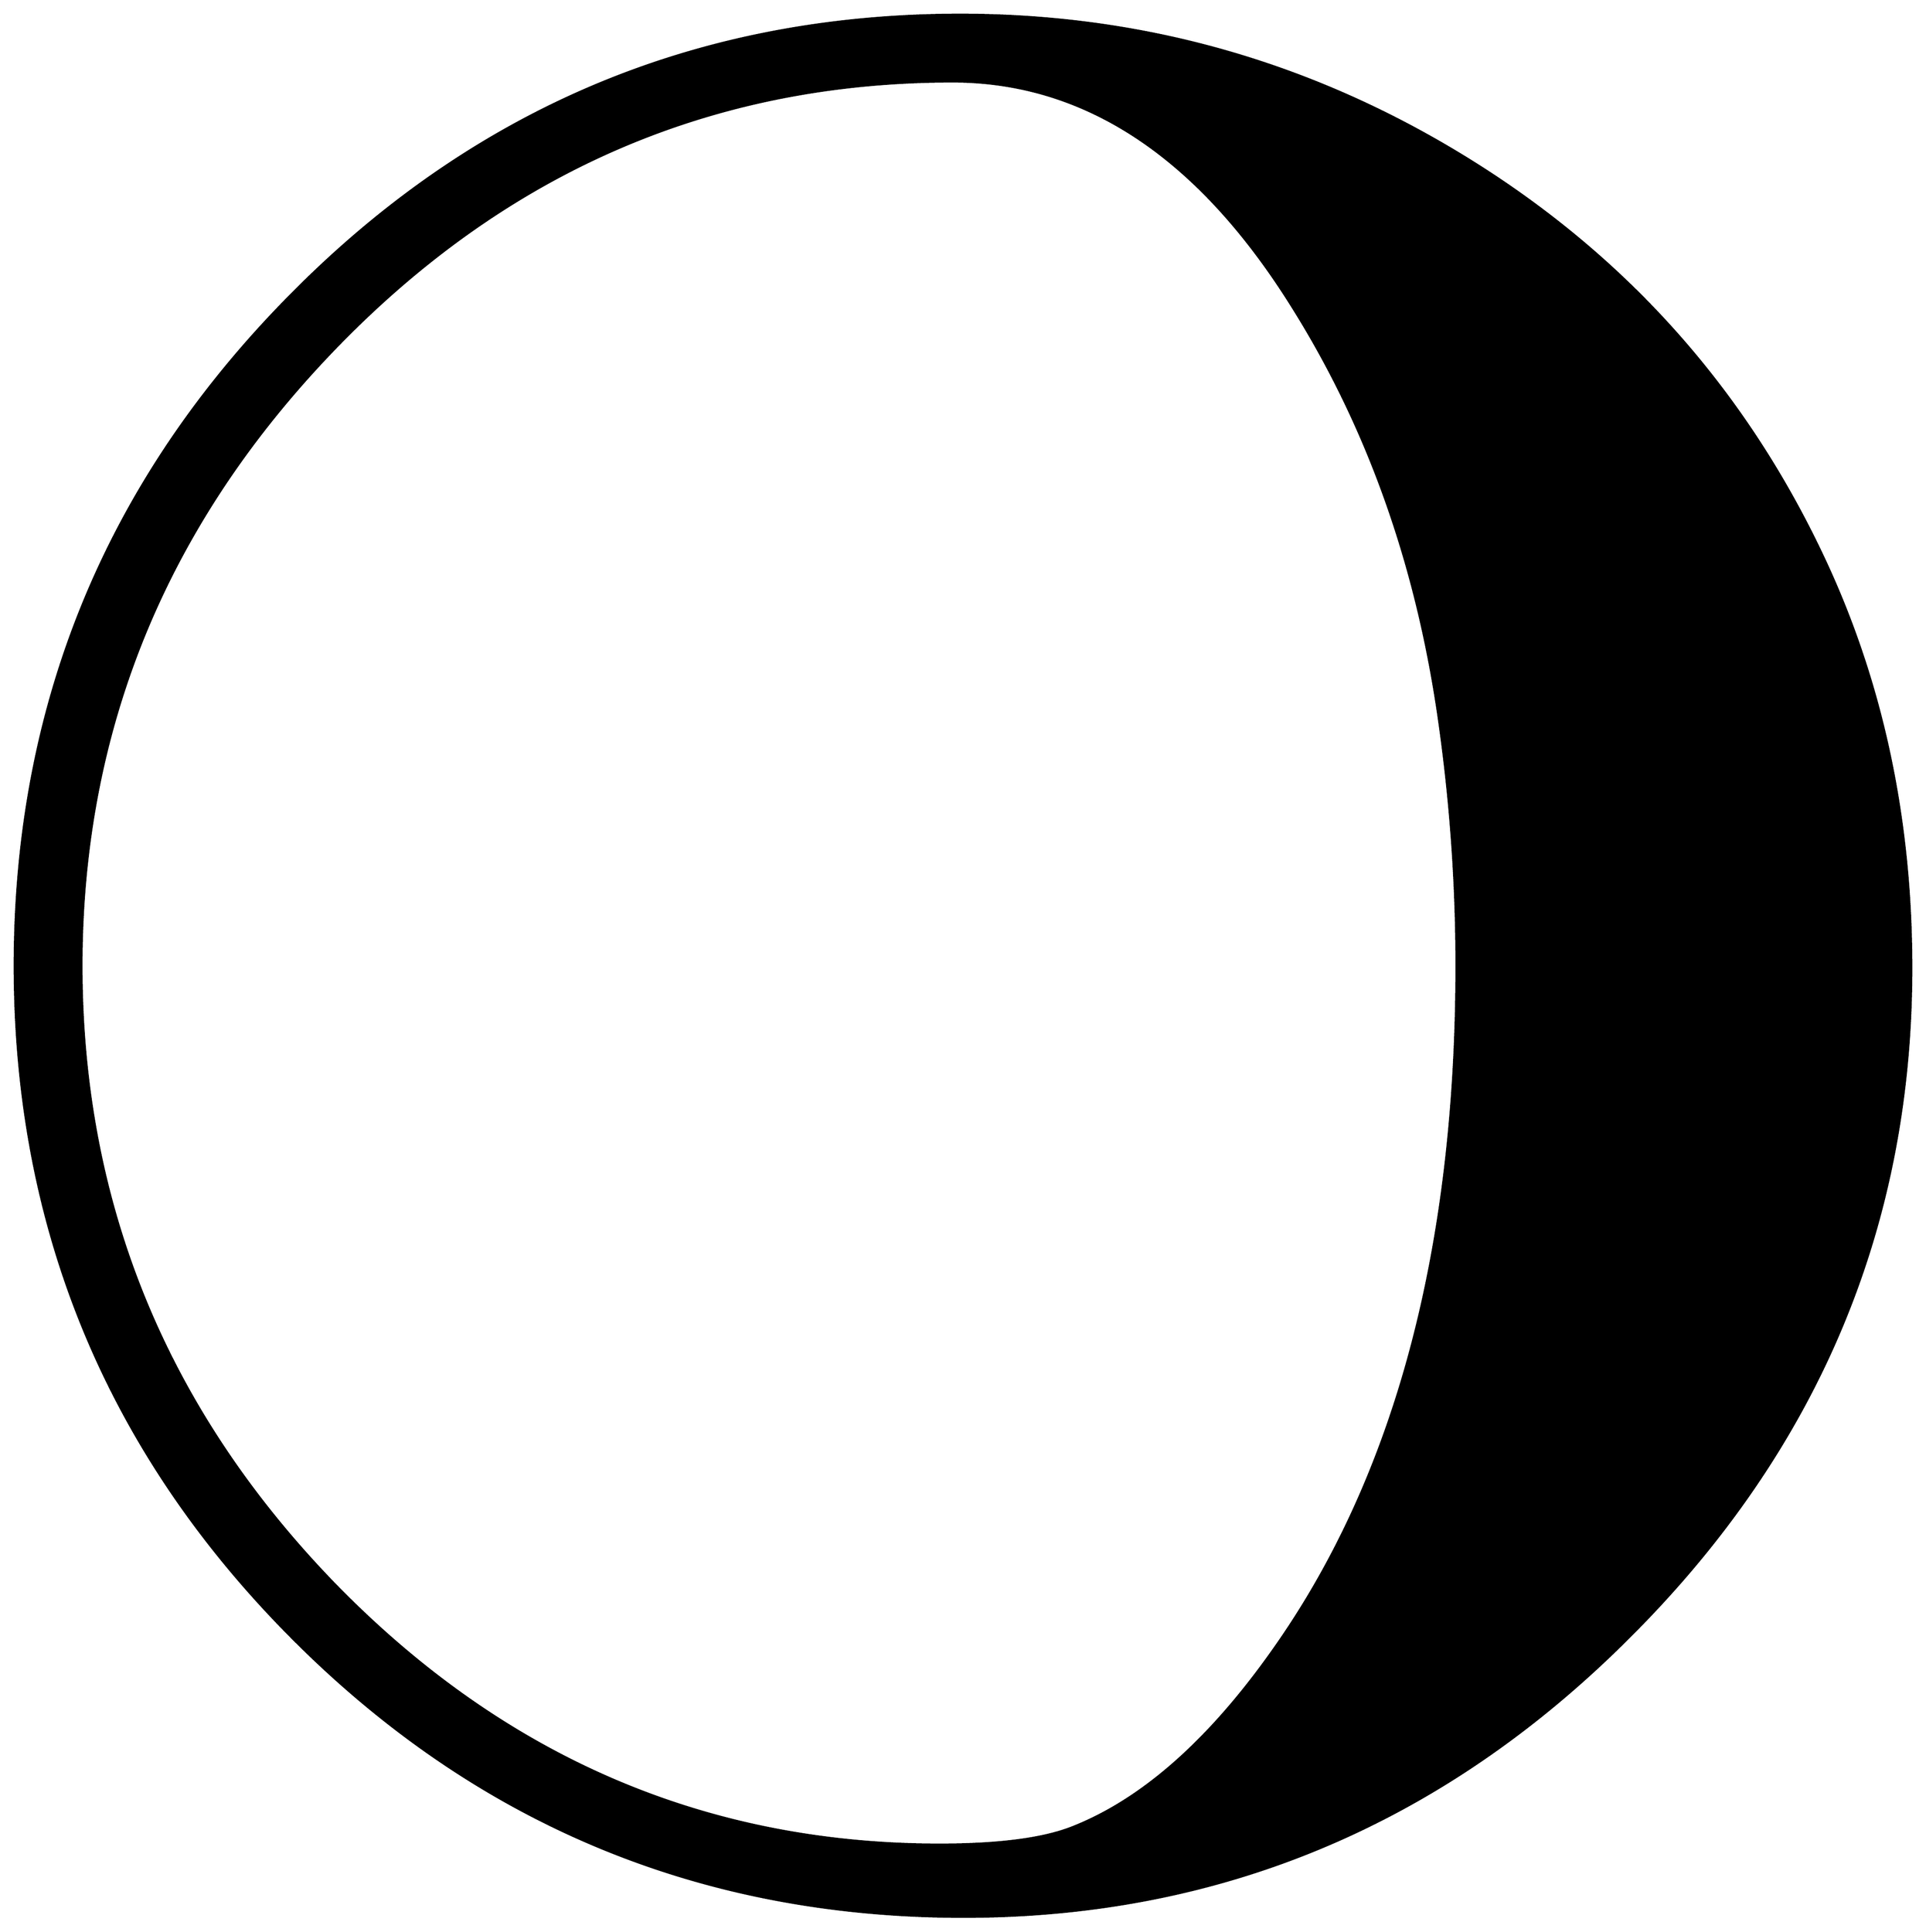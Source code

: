 


\begin{tikzpicture}[y=0.80pt, x=0.80pt, yscale=-1.0, xscale=1.0, inner sep=0pt, outer sep=0pt]
\begin{scope}[shift={(100.0,1755.0)},nonzero rule]
  \path[draw=.,fill=.,line width=1.600pt] (1817.0,-629.0) ..
    controls (1817.0,-393.0) and (1731.333,-189.333) ..
    (1560.0,-18.0) .. controls (1389.333,153.333) and (1186.0,239.0)
    .. (950.0,239.0) .. controls (710.0,239.0) and (505.333,154.0)
    .. (336.0,-16.0) .. controls (166.667,-186.0) and
    (82.0,-391.0) .. (82.0,-631.0) .. controls (82.0,-870.333) and
    (166.333,-1075.0) .. (335.0,-1245.0) .. controls
    (503.667,-1415.667) and (707.667,-1501.0) .. (947.0,-1501.0) ..
    controls (1115.0,-1501.0) and (1270.333,-1456.667) ..
    (1413.0,-1368.0) .. controls (1555.667,-1279.333) and
    (1663.0,-1159.333) .. (1735.0,-1008.0) .. controls
    (1789.667,-893.333) and (1817.0,-767.0) .. (1817.0,-629.0) --
    cycle(1401.0,-631.0) .. controls (1401.0,-706.333) and
    (1395.667,-781.333) .. (1385.0,-856.0) .. controls
    (1365.0,-996.667) and (1320.667,-1122.0) .. (1252.0,-1232.0) ..
    controls (1166.0,-1370.667) and (1062.0,-1440.0) ..
    (940.0,-1440.0) .. controls (722.0,-1440.0) and
    (534.667,-1359.667) .. (378.0,-1199.0) .. controls
    (221.333,-1038.333) and (143.0,-849.0) .. (143.0,-631.0) ..
    controls (143.0,-414.333) and (219.333,-226.667) .. (372.0,-68.0)
    .. controls (527.333,92.667) and (712.667,173.0) .. (928.0,173.0)
    .. controls (982.667,173.0) and (1023.333,167.667) ..
    (1050.0,157.0) .. controls (1117.333,130.333) and (1181.667,71.667)
    .. (1243.0,-19.0) .. controls (1348.333,-175.0) and
    (1401.0,-379.0) .. (1401.0,-631.0) -- cycle;
\end{scope}

\end{tikzpicture}

